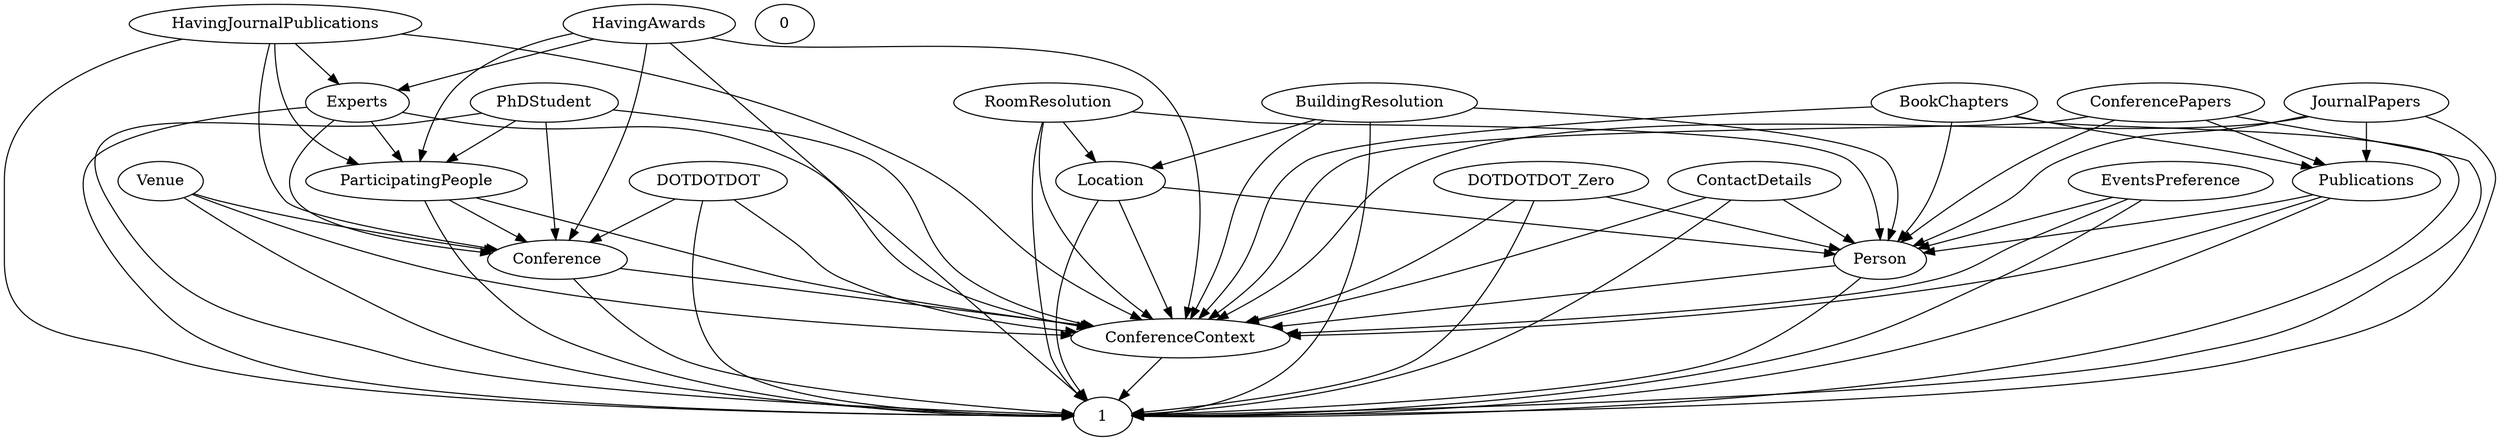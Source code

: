 digraph G {
  Conference;
  HavingAwards;
  BookChapters;
  Location;
  RoomResolution;
  PhDStudent;
  ContactDetails;
  ConferenceContext;
  HavingJournalPublications;
  DOTDOTDOT;
  JournalPapers;
  ParticipatingPeople;
  ConferencePapers;
  EventsPreference;
  BuildingResolution;
  Experts;
  0;
  Person;
  DOTDOTDOT_Zero;
  Venue;
  Publications;
  1;
  HavingAwards -> Experts;
  BuildingResolution -> Location;
  Person -> ConferenceContext;
  Experts -> ParticipatingPeople;
  DOTDOTDOT -> Conference;
  RoomResolution -> Location;
  DOTDOTDOT_Zero -> Person;
  PhDStudent -> ParticipatingPeople;
  Location -> Person;
  Publications -> Person;
  ConferenceContext -> 1;
  ConferencePapers -> Publications;
  ParticipatingPeople -> Conference;
  EventsPreference -> Person;
  Venue -> Conference;
  JournalPapers -> Publications;
  BookChapters -> Publications;
  HavingJournalPublications -> Experts;
  Conference -> ConferenceContext;
  ContactDetails -> Person;
  Conference -> 1;
  HavingAwards -> ParticipatingPeople;
  BookChapters -> Person;
  Location -> ConferenceContext;
  RoomResolution -> Person;
  RoomResolution -> ConferenceContext;
  PhDStudent -> Conference;
  ContactDetails -> ConferenceContext;
  HavingJournalPublications -> ParticipatingPeople;
  DOTDOTDOT -> ConferenceContext;
  DOTDOTDOT -> 1;
  JournalPapers -> Person;
  ParticipatingPeople -> ConferenceContext;
  ParticipatingPeople -> 1;
  ConferencePapers -> Person;
  EventsPreference -> ConferenceContext;
  BuildingResolution -> Person;
  BuildingResolution -> ConferenceContext;
  Experts -> Conference;
  Experts -> ConferenceContext;
  Experts -> 1;
  Person -> 1;
  DOTDOTDOT_Zero -> ConferenceContext;
  DOTDOTDOT_Zero -> 1;
  Venue -> ConferenceContext;
  Venue -> 1;
  Publications -> ConferenceContext;
  Publications -> 1;
  HavingAwards -> Conference;
  HavingAwards -> ConferenceContext;
  HavingAwards -> 1;
  BookChapters -> ConferenceContext;
  BookChapters -> 1;
  Location -> 1;
  RoomResolution -> 1;
  PhDStudent -> ConferenceContext;
  PhDStudent -> 1;
  ContactDetails -> 1;
  HavingJournalPublications -> Conference;
  HavingJournalPublications -> ConferenceContext;
  HavingJournalPublications -> 1;
  JournalPapers -> ConferenceContext;
  JournalPapers -> 1;
  ConferencePapers -> ConferenceContext;
  ConferencePapers -> 1;
  EventsPreference -> 1;
  BuildingResolution -> 1;
}
